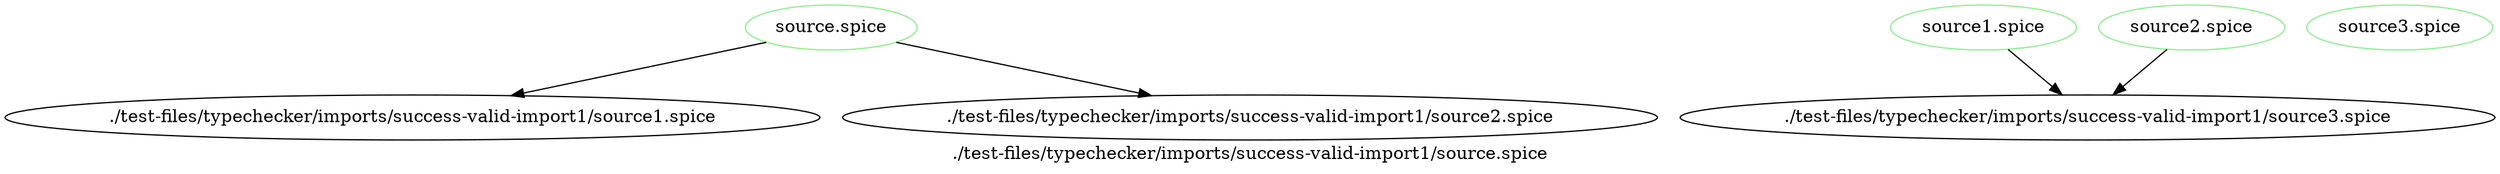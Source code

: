 digraph {
 rankdir="TB";
 label="./test-files/typechecker/imports/success-valid-import1/source.spice";
 "." [color="lightgreen",label="source.spice"];
 "../source1.spice" [color="lightgreen",label="source1.spice"];
 "../source3.spice" [color="lightgreen",label="source3.spice"];
 "../source1.spice" -> "./test-files/typechecker/imports/success-valid-import1/source3.spice";
 "." -> "./test-files/typechecker/imports/success-valid-import1/source1.spice";
 "../source2.spice" [color="lightgreen",label="source2.spice"];
 "../source2.spice" -> "./test-files/typechecker/imports/success-valid-import1/source3.spice";
 "." -> "./test-files/typechecker/imports/success-valid-import1/source2.spice";
}